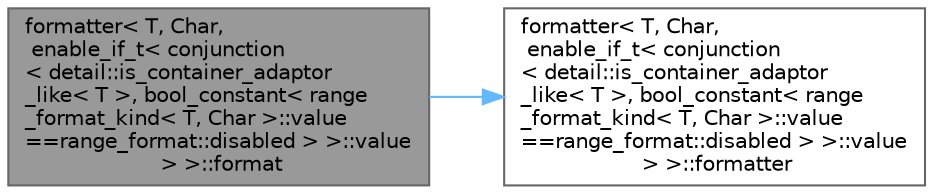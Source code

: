 digraph "formatter&lt; T, Char, enable_if_t&lt; conjunction&lt; detail::is_container_adaptor_like&lt; T &gt;, bool_constant&lt; range_format_kind&lt; T, Char &gt;::value==range_format::disabled &gt; &gt;::value &gt; &gt;::format"
{
 // LATEX_PDF_SIZE
  bgcolor="transparent";
  edge [fontname=Helvetica,fontsize=10,labelfontname=Helvetica,labelfontsize=10];
  node [fontname=Helvetica,fontsize=10,shape=box,height=0.2,width=0.4];
  rankdir="LR";
  Node1 [id="Node000001",label="formatter\< T, Char,\l enable_if_t\< conjunction\l\< detail::is_container_adaptor\l_like\< T \>, bool_constant\< range\l_format_kind\< T, Char \>::value\l==range_format::disabled \> \>::value\l \> \>::format",height=0.2,width=0.4,color="gray40", fillcolor="grey60", style="filled", fontcolor="black",tooltip=" "];
  Node1 -> Node2 [id="edge2_Node000001_Node000002",color="steelblue1",style="solid",tooltip=" "];
  Node2 [id="Node000002",label="formatter\< T, Char,\l enable_if_t\< conjunction\l\< detail::is_container_adaptor\l_like\< T \>, bool_constant\< range\l_format_kind\< T, Char \>::value\l==range_format::disabled \> \>::value\l \> \>::formatter",height=0.2,width=0.4,color="grey40", fillcolor="white", style="filled",URL="$structformatter.html#a7ddc442868c51825dcd1f4b3911436f1",tooltip=" "];
}
